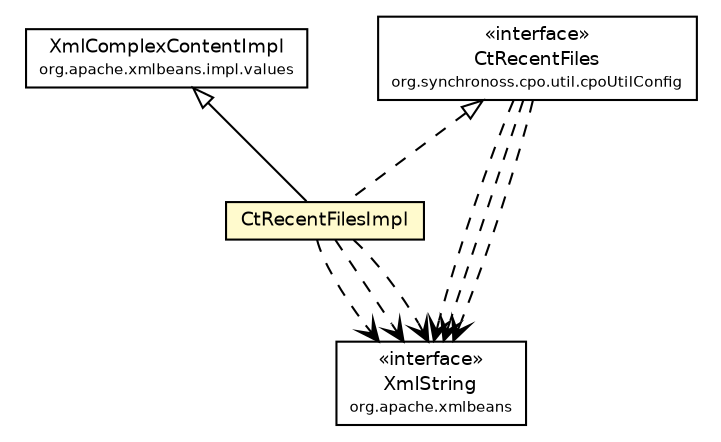#!/usr/local/bin/dot
#
# Class diagram 
# Generated by UMLGraph version 5.1 (http://www.umlgraph.org/)
#

digraph G {
	edge [fontname="Helvetica",fontsize=10,labelfontname="Helvetica",labelfontsize=10];
	node [fontname="Helvetica",fontsize=10,shape=plaintext];
	nodesep=0.25;
	ranksep=0.5;
	// org.synchronoss.cpo.util.cpoUtilConfig.CtRecentFiles
	c5514 [label=<<table title="org.synchronoss.cpo.util.cpoUtilConfig.CtRecentFiles" border="0" cellborder="1" cellspacing="0" cellpadding="2" port="p" href="../CtRecentFiles.html">
		<tr><td><table border="0" cellspacing="0" cellpadding="1">
<tr><td align="center" balign="center"> &#171;interface&#187; </td></tr>
<tr><td align="center" balign="center"> CtRecentFiles </td></tr>
<tr><td align="center" balign="center"><font point-size="7.0"> org.synchronoss.cpo.util.cpoUtilConfig </font></td></tr>
		</table></td></tr>
		</table>>, fontname="Helvetica", fontcolor="black", fontsize=9.0];
	// org.synchronoss.cpo.util.cpoUtilConfig.impl.CtRecentFilesImpl
	c5526 [label=<<table title="org.synchronoss.cpo.util.cpoUtilConfig.impl.CtRecentFilesImpl" border="0" cellborder="1" cellspacing="0" cellpadding="2" port="p" bgcolor="lemonChiffon" href="./CtRecentFilesImpl.html">
		<tr><td><table border="0" cellspacing="0" cellpadding="1">
<tr><td align="center" balign="center"> CtRecentFilesImpl </td></tr>
		</table></td></tr>
		</table>>, fontname="Helvetica", fontcolor="black", fontsize=9.0];
	//org.synchronoss.cpo.util.cpoUtilConfig.impl.CtRecentFilesImpl extends org.apache.xmlbeans.impl.values.XmlComplexContentImpl
	c5532:p -> c5526:p [dir=back,arrowtail=empty];
	//org.synchronoss.cpo.util.cpoUtilConfig.impl.CtRecentFilesImpl implements org.synchronoss.cpo.util.cpoUtilConfig.CtRecentFiles
	c5514:p -> c5526:p [dir=back,arrowtail=empty,style=dashed];
	// org.synchronoss.cpo.util.cpoUtilConfig.CtRecentFiles DEPEND org.apache.xmlbeans.XmlString
	c5514:p -> c5533:p [taillabel="", label="", headlabel="", fontname="Helvetica", fontcolor="black", fontsize=10.0, color="black", arrowhead=open, style=dashed];
	// org.synchronoss.cpo.util.cpoUtilConfig.CtRecentFiles DEPEND org.apache.xmlbeans.XmlString
	c5514:p -> c5533:p [taillabel="", label="", headlabel="", fontname="Helvetica", fontcolor="black", fontsize=10.0, color="black", arrowhead=open, style=dashed];
	// org.synchronoss.cpo.util.cpoUtilConfig.CtRecentFiles DEPEND org.apache.xmlbeans.XmlString
	c5514:p -> c5533:p [taillabel="", label="", headlabel="", fontname="Helvetica", fontcolor="black", fontsize=10.0, color="black", arrowhead=open, style=dashed];
	// org.synchronoss.cpo.util.cpoUtilConfig.impl.CtRecentFilesImpl DEPEND org.apache.xmlbeans.XmlString
	c5526:p -> c5533:p [taillabel="", label="", headlabel="", fontname="Helvetica", fontcolor="black", fontsize=10.0, color="black", arrowhead=open, style=dashed];
	// org.synchronoss.cpo.util.cpoUtilConfig.impl.CtRecentFilesImpl DEPEND org.apache.xmlbeans.XmlString
	c5526:p -> c5533:p [taillabel="", label="", headlabel="", fontname="Helvetica", fontcolor="black", fontsize=10.0, color="black", arrowhead=open, style=dashed];
	// org.synchronoss.cpo.util.cpoUtilConfig.impl.CtRecentFilesImpl DEPEND org.apache.xmlbeans.XmlString
	c5526:p -> c5533:p [taillabel="", label="", headlabel="", fontname="Helvetica", fontcolor="black", fontsize=10.0, color="black", arrowhead=open, style=dashed];
	// org.apache.xmlbeans.impl.values.XmlComplexContentImpl
	c5532 [label=<<table title="org.apache.xmlbeans.impl.values.XmlComplexContentImpl" border="0" cellborder="1" cellspacing="0" cellpadding="2" port="p" href="http://java.sun.com/j2se/1.4.2/docs/api/org/apache/xmlbeans/impl/values/XmlComplexContentImpl.html">
		<tr><td><table border="0" cellspacing="0" cellpadding="1">
<tr><td align="center" balign="center"> XmlComplexContentImpl </td></tr>
<tr><td align="center" balign="center"><font point-size="7.0"> org.apache.xmlbeans.impl.values </font></td></tr>
		</table></td></tr>
		</table>>, fontname="Helvetica", fontcolor="black", fontsize=9.0];
	// org.apache.xmlbeans.XmlString
	c5533 [label=<<table title="org.apache.xmlbeans.XmlString" border="0" cellborder="1" cellspacing="0" cellpadding="2" port="p" href="http://java.sun.com/j2se/1.4.2/docs/api/org/apache/xmlbeans/XmlString.html">
		<tr><td><table border="0" cellspacing="0" cellpadding="1">
<tr><td align="center" balign="center"> &#171;interface&#187; </td></tr>
<tr><td align="center" balign="center"> XmlString </td></tr>
<tr><td align="center" balign="center"><font point-size="7.0"> org.apache.xmlbeans </font></td></tr>
		</table></td></tr>
		</table>>, fontname="Helvetica", fontcolor="black", fontsize=9.0];
}

